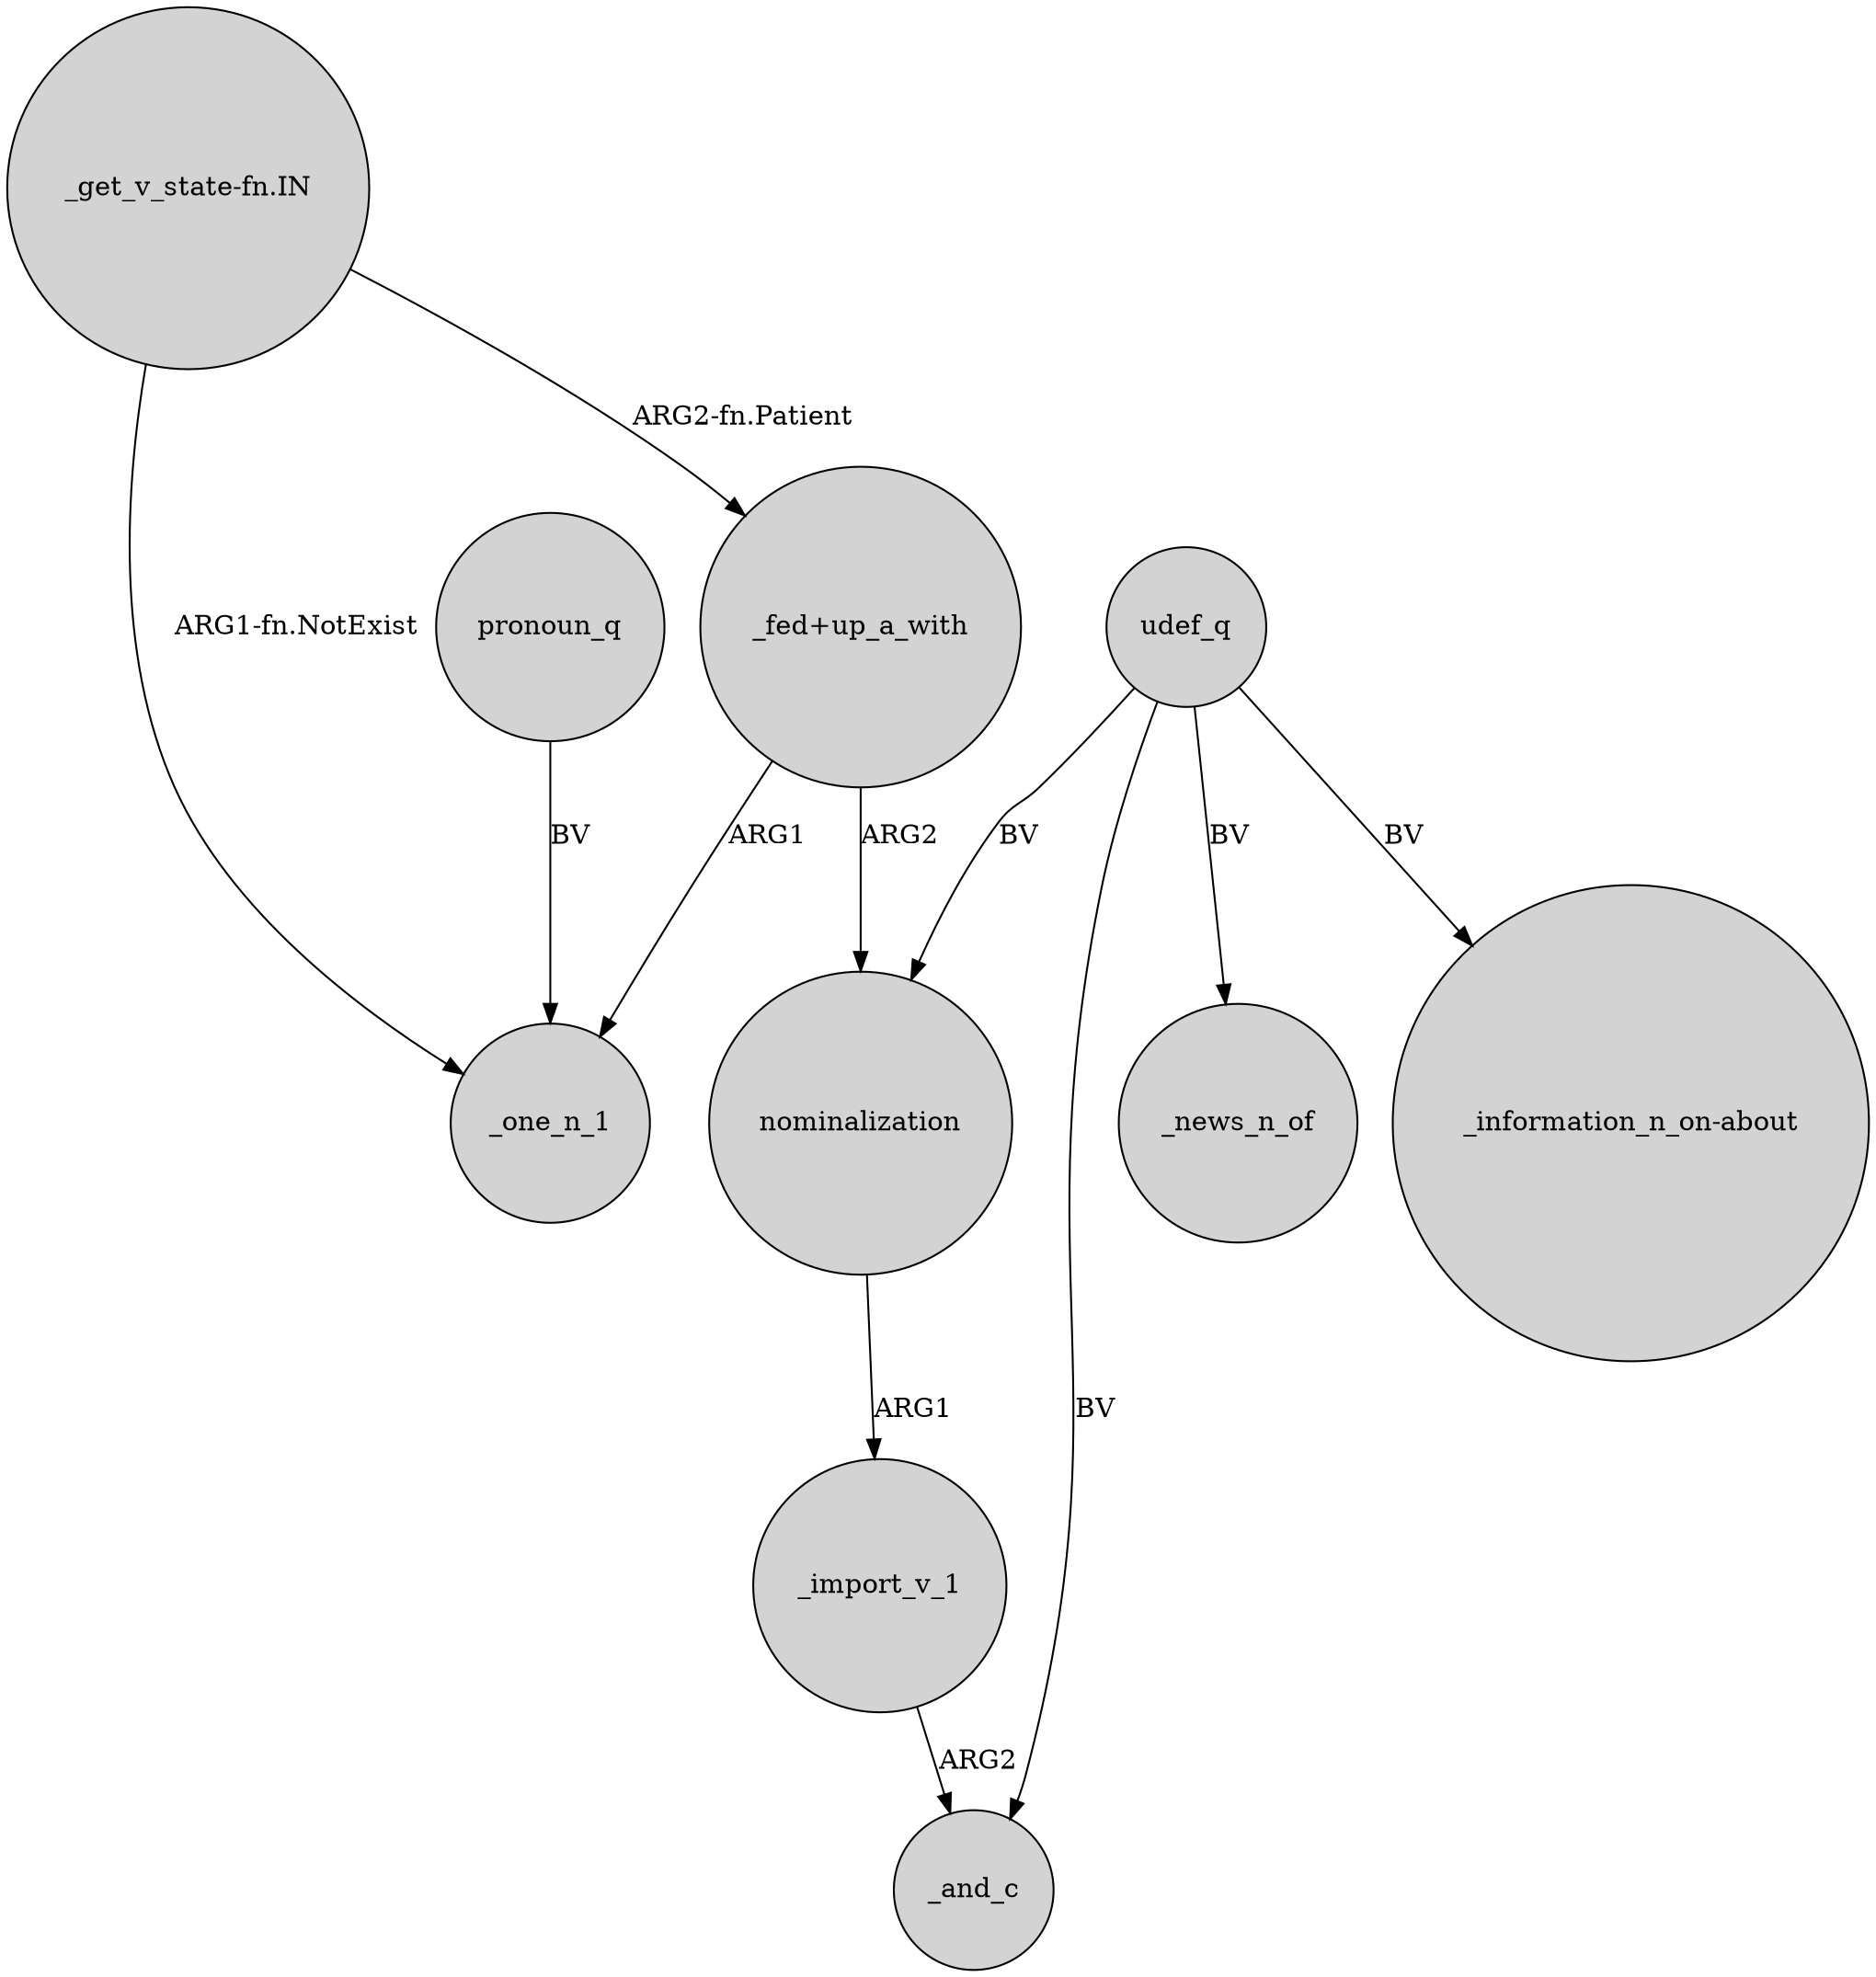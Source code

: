 digraph {
	node [shape=circle style=filled]
	"_fed+up_a_with" -> _one_n_1 [label=ARG1]
	_import_v_1 -> _and_c [label=ARG2]
	"_get_v_state-fn.IN" -> _one_n_1 [label="ARG1-fn.NotExist"]
	nominalization -> _import_v_1 [label=ARG1]
	udef_q -> _news_n_of [label=BV]
	"_get_v_state-fn.IN" -> "_fed+up_a_with" [label="ARG2-fn.Patient"]
	udef_q -> _and_c [label=BV]
	udef_q -> "_information_n_on-about" [label=BV]
	udef_q -> nominalization [label=BV]
	pronoun_q -> _one_n_1 [label=BV]
	"_fed+up_a_with" -> nominalization [label=ARG2]
}
